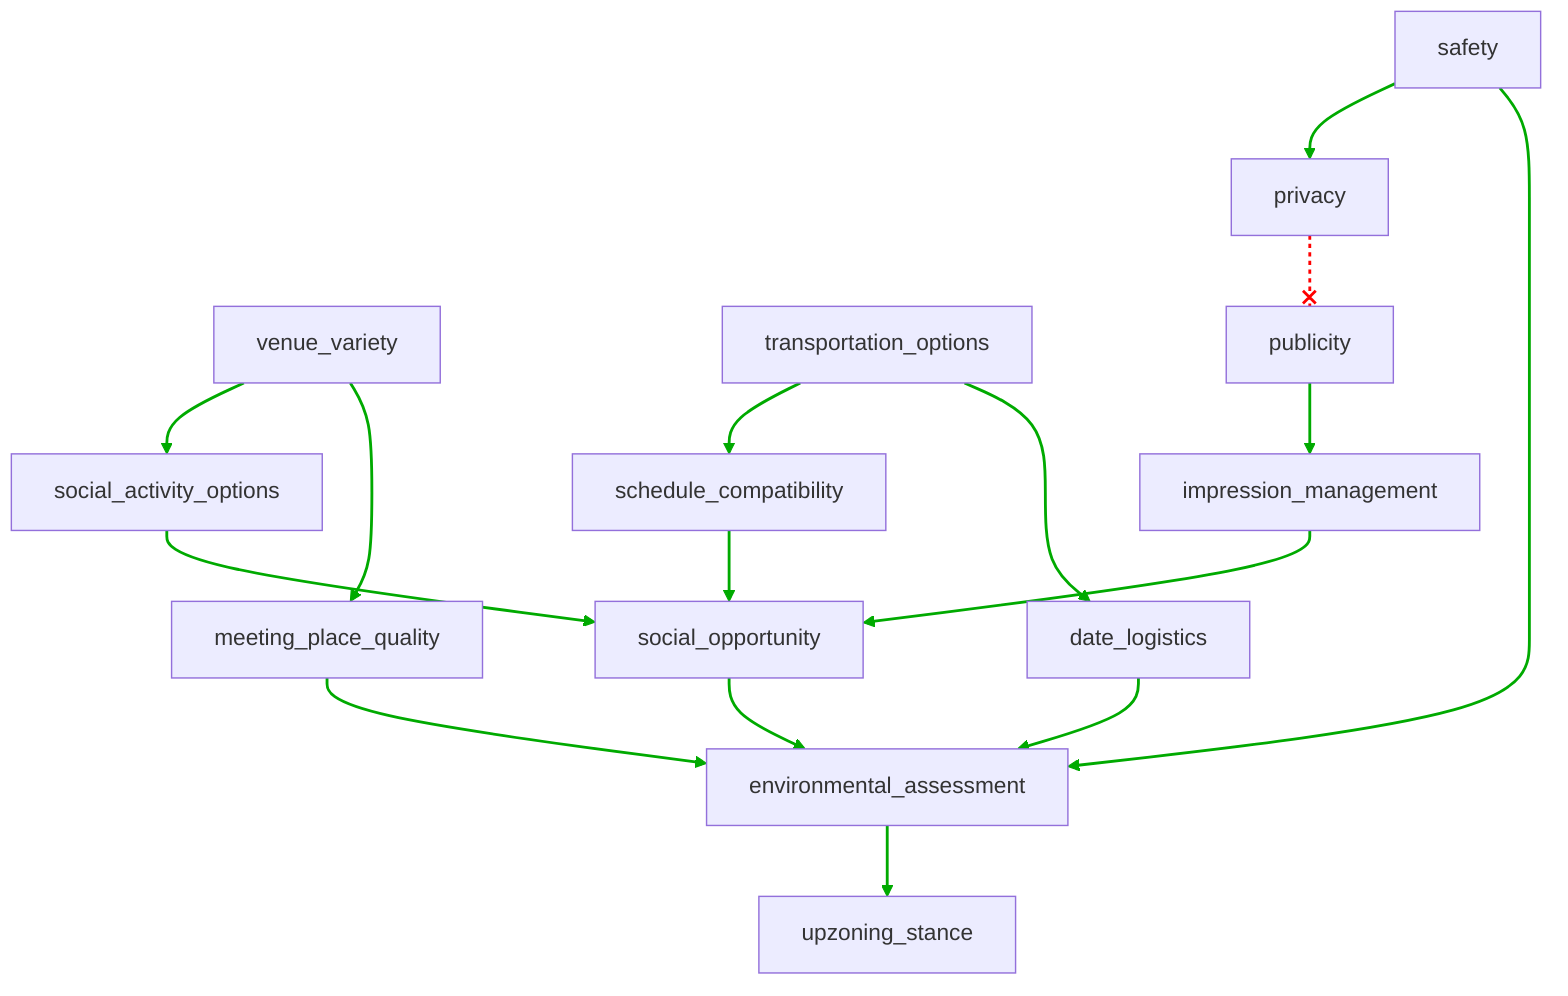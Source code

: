 flowchart TD
n1[venue_variety]
n2[social_activity_options]
n3[transportation_options]
n4[schedule_compatibility]
n5[safety]
n6[privacy]
n7[publicity]
n8[impression_management]
n9[social_opportunity]
n10[meeting_place_quality]
n11[date_logistics]
n12[environmental_assessment]
n13[upzoning_stance]

n1 --> n2
n1 --> n10
n2 --> n9
n3 --> n4
n3 --> n11
n4 --> n9
n5 --> n6
n5 --> n12
n6 --x n7
n7 --> n8
n8 --> n9
n9 --> n12
n10 --> n12
n11 --> n12
n12 --> n13

linkStyle 0 stroke:#00AA00,stroke-width:2px
linkStyle 1 stroke:#00AA00,stroke-width:2px
linkStyle 2 stroke:#00AA00,stroke-width:2px
linkStyle 3 stroke:#00AA00,stroke-width:2px
linkStyle 4 stroke:#00AA00,stroke-width:2px
linkStyle 5 stroke:#00AA00,stroke-width:2px
linkStyle 6 stroke:#00AA00,stroke-width:2px
linkStyle 7 stroke:#00AA00,stroke-width:2px
linkStyle 8 stroke:#FF0000,stroke-dasharray:3,stroke-width:2px
linkStyle 9 stroke:#00AA00,stroke-width:2px
linkStyle 10 stroke:#00AA00,stroke-width:2px
linkStyle 11 stroke:#00AA00,stroke-width:2px
linkStyle 12 stroke:#00AA00,stroke-width:2px
linkStyle 13 stroke:#00AA00,stroke-width:2px
linkStyle 14 stroke:#00AA00,stroke-width:2px